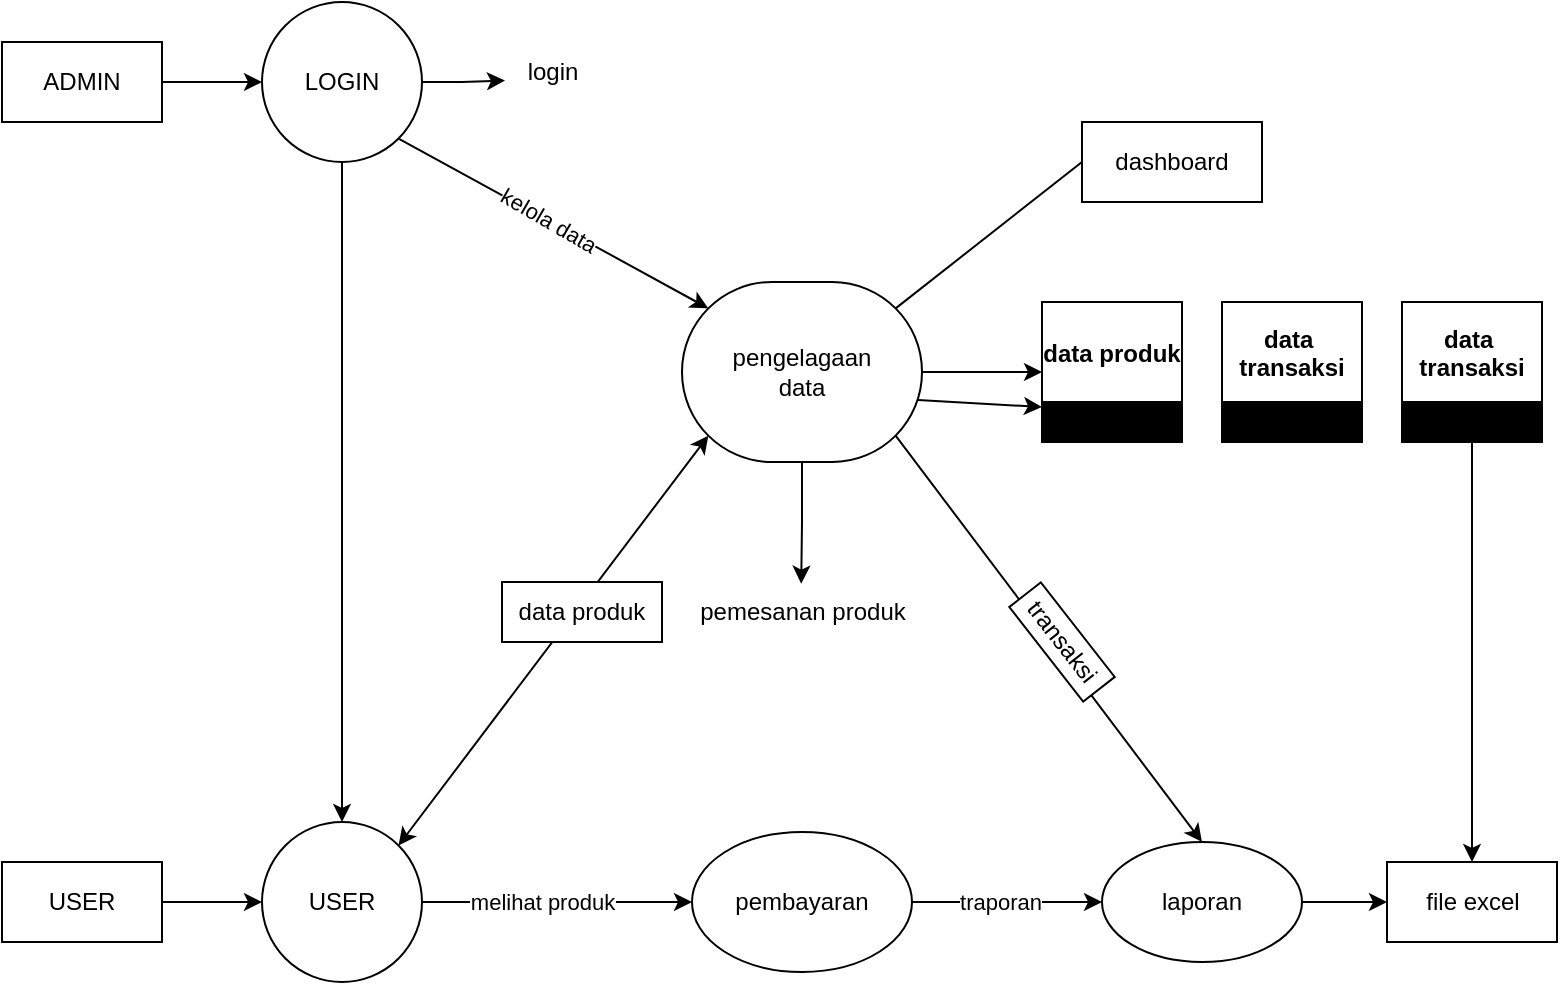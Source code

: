 <mxfile version="28.1.2">
  <diagram name="Page-1" id="w5c8ERlpFwUv5xIerBSc">
    <mxGraphModel dx="601" dy="421" grid="1" gridSize="10" guides="1" tooltips="1" connect="1" arrows="1" fold="1" page="1" pageScale="1" pageWidth="1100" pageHeight="850" math="0" shadow="0">
      <root>
        <mxCell id="0" />
        <mxCell id="1" parent="0" />
        <mxCell id="tIVWCYKLZqsYIikExzFE-32" style="edgeStyle=orthogonalEdgeStyle;rounded=0;orthogonalLoop=1;jettySize=auto;html=1;entryX=0;entryY=0.5;entryDx=0;entryDy=0;" parent="1" source="tIVWCYKLZqsYIikExzFE-28" target="tIVWCYKLZqsYIikExzFE-30" edge="1">
          <mxGeometry relative="1" as="geometry" />
        </mxCell>
        <mxCell id="tIVWCYKLZqsYIikExzFE-28" value="ADMIN" style="html=1;dashed=0;whiteSpace=wrap;" parent="1" vertex="1">
          <mxGeometry x="161" y="200" width="80" height="40" as="geometry" />
        </mxCell>
        <mxCell id="tIVWCYKLZqsYIikExzFE-34" style="edgeStyle=orthogonalEdgeStyle;rounded=0;orthogonalLoop=1;jettySize=auto;html=1;entryX=0;entryY=0.5;entryDx=0;entryDy=0;" parent="1" source="tIVWCYKLZqsYIikExzFE-29" target="tIVWCYKLZqsYIikExzFE-31" edge="1">
          <mxGeometry relative="1" as="geometry" />
        </mxCell>
        <mxCell id="tIVWCYKLZqsYIikExzFE-29" value="USER" style="html=1;dashed=0;whiteSpace=wrap;" parent="1" vertex="1">
          <mxGeometry x="161" y="610" width="80" height="40" as="geometry" />
        </mxCell>
        <mxCell id="tIVWCYKLZqsYIikExzFE-33" style="edgeStyle=orthogonalEdgeStyle;rounded=0;orthogonalLoop=1;jettySize=auto;html=1;entryX=0.5;entryY=0;entryDx=0;entryDy=0;" parent="1" source="tIVWCYKLZqsYIikExzFE-30" target="tIVWCYKLZqsYIikExzFE-31" edge="1">
          <mxGeometry relative="1" as="geometry" />
        </mxCell>
        <mxCell id="tIVWCYKLZqsYIikExzFE-30" value="LOGIN" style="shape=ellipse;html=1;dashed=0;whiteSpace=wrap;aspect=fixed;perimeter=ellipsePerimeter;" parent="1" vertex="1">
          <mxGeometry x="291" y="180" width="80" height="80" as="geometry" />
        </mxCell>
        <mxCell id="bFc0XCjP9rvw4XPcY3cU-13" style="edgeStyle=orthogonalEdgeStyle;rounded=0;orthogonalLoop=1;jettySize=auto;html=1;entryX=0;entryY=0.5;entryDx=0;entryDy=0;" parent="1" source="tIVWCYKLZqsYIikExzFE-31" target="bFc0XCjP9rvw4XPcY3cU-12" edge="1">
          <mxGeometry relative="1" as="geometry" />
        </mxCell>
        <mxCell id="bFc0XCjP9rvw4XPcY3cU-14" value="melihat produk" style="edgeLabel;html=1;align=center;verticalAlign=middle;resizable=0;points=[];" parent="bFc0XCjP9rvw4XPcY3cU-13" vertex="1" connectable="0">
          <mxGeometry x="-0.274" y="1" relative="1" as="geometry">
            <mxPoint x="11" y="1" as="offset" />
          </mxGeometry>
        </mxCell>
        <mxCell id="tIVWCYKLZqsYIikExzFE-31" value="USER" style="shape=ellipse;html=1;dashed=0;whiteSpace=wrap;aspect=fixed;perimeter=ellipsePerimeter;" parent="1" vertex="1">
          <mxGeometry x="291" y="590" width="80" height="80" as="geometry" />
        </mxCell>
        <mxCell id="tIVWCYKLZqsYIikExzFE-35" value="login" style="text;html=1;align=center;verticalAlign=middle;resizable=0;points=[];autosize=1;strokeColor=none;fillColor=none;" parent="1" vertex="1">
          <mxGeometry x="411" y="200" width="50" height="30" as="geometry" />
        </mxCell>
        <mxCell id="tIVWCYKLZqsYIikExzFE-36" style="edgeStyle=orthogonalEdgeStyle;rounded=0;orthogonalLoop=1;jettySize=auto;html=1;entryX=0.03;entryY=0.643;entryDx=0;entryDy=0;entryPerimeter=0;" parent="1" source="tIVWCYKLZqsYIikExzFE-30" target="tIVWCYKLZqsYIikExzFE-35" edge="1">
          <mxGeometry relative="1" as="geometry" />
        </mxCell>
        <mxCell id="tIVWCYKLZqsYIikExzFE-38" value="" style="endArrow=classic;html=1;rounded=0;exitX=1;exitY=1;exitDx=0;exitDy=0;entryX=0;entryY=0;entryDx=13.185;entryDy=13.185;entryPerimeter=0;" parent="1" source="tIVWCYKLZqsYIikExzFE-30" target="tIVWCYKLZqsYIikExzFE-40" edge="1">
          <mxGeometry width="50" height="50" relative="1" as="geometry">
            <mxPoint x="381" y="310" as="sourcePoint" />
            <mxPoint x="431" y="260" as="targetPoint" />
          </mxGeometry>
        </mxCell>
        <mxCell id="tIVWCYKLZqsYIikExzFE-42" value="kelola data" style="edgeLabel;html=1;align=center;verticalAlign=middle;resizable=0;points=[];rotation=30;" parent="tIVWCYKLZqsYIikExzFE-38" vertex="1" connectable="0">
          <mxGeometry x="0.601" y="-3" relative="1" as="geometry">
            <mxPoint x="-48" y="-30" as="offset" />
          </mxGeometry>
        </mxCell>
        <mxCell id="bFc0XCjP9rvw4XPcY3cU-9" style="edgeStyle=orthogonalEdgeStyle;rounded=0;orthogonalLoop=1;jettySize=auto;html=1;entryX=0;entryY=0.5;entryDx=0;entryDy=0;" parent="1" source="tIVWCYKLZqsYIikExzFE-40" target="bFc0XCjP9rvw4XPcY3cU-5" edge="1">
          <mxGeometry relative="1" as="geometry" />
        </mxCell>
        <mxCell id="bFc0XCjP9rvw4XPcY3cU-21" style="edgeStyle=orthogonalEdgeStyle;rounded=0;orthogonalLoop=1;jettySize=auto;html=1;entryX=0.497;entryY=0.028;entryDx=0;entryDy=0;entryPerimeter=0;" parent="1" source="tIVWCYKLZqsYIikExzFE-40" target="bFc0XCjP9rvw4XPcY3cU-22" edge="1">
          <mxGeometry relative="1" as="geometry">
            <mxPoint x="561" y="480" as="targetPoint" />
          </mxGeometry>
        </mxCell>
        <mxCell id="tIVWCYKLZqsYIikExzFE-40" value="pengelagaan&lt;div&gt;data&lt;/div&gt;" style="html=1;dashed=0;whiteSpace=wrap;shape=mxgraph.dfd.start" parent="1" vertex="1">
          <mxGeometry x="501" y="320" width="120" height="90" as="geometry" />
        </mxCell>
        <mxCell id="bFc0XCjP9rvw4XPcY3cU-1" value="" style="endArrow=classic;startArrow=classic;html=1;rounded=0;exitX=1;exitY=0;exitDx=0;exitDy=0;entryX=0;entryY=0;entryDx=13.185;entryDy=76.815;entryPerimeter=0;" parent="1" source="tIVWCYKLZqsYIikExzFE-31" target="tIVWCYKLZqsYIikExzFE-40" edge="1">
          <mxGeometry width="50" height="50" relative="1" as="geometry">
            <mxPoint x="431" y="550" as="sourcePoint" />
            <mxPoint x="481" y="500" as="targetPoint" />
          </mxGeometry>
        </mxCell>
        <mxCell id="bFc0XCjP9rvw4XPcY3cU-2" value="data produk" style="rounded=0;whiteSpace=wrap;html=1;" parent="1" vertex="1">
          <mxGeometry x="411" y="470" width="80" height="30" as="geometry" />
        </mxCell>
        <mxCell id="bFc0XCjP9rvw4XPcY3cU-3" value="dashboard" style="rounded=0;whiteSpace=wrap;html=1;" parent="1" vertex="1">
          <mxGeometry x="701" y="240" width="90" height="40" as="geometry" />
        </mxCell>
        <mxCell id="bFc0XCjP9rvw4XPcY3cU-4" value="" style="endArrow=none;html=1;rounded=0;entryX=0;entryY=0.5;entryDx=0;entryDy=0;exitX=0;exitY=0;exitDx=106.815;exitDy=13.185;exitPerimeter=0;" parent="1" source="tIVWCYKLZqsYIikExzFE-40" target="bFc0XCjP9rvw4XPcY3cU-3" edge="1">
          <mxGeometry width="50" height="50" relative="1" as="geometry">
            <mxPoint x="571" y="275" as="sourcePoint" />
            <mxPoint x="621" y="115" as="targetPoint" />
          </mxGeometry>
        </mxCell>
        <mxCell id="bFc0XCjP9rvw4XPcY3cU-5" value="data produk" style="swimlane;childLayout=stackLayout;horizontal=1;startSize=50;horizontalStack=0;resizeParent=1;resizeParentMax=0;resizeLast=0;collapsible=0;marginBottom=0;swimlaneFillColor=#000000;rotation=0;verticalAlign=middle;" parent="1" vertex="1">
          <mxGeometry x="681" y="330" width="70" height="70" as="geometry" />
        </mxCell>
        <mxCell id="bFc0XCjP9rvw4XPcY3cU-6" value="data &#xa;transaksi" style="swimlane;childLayout=stackLayout;horizontal=1;startSize=50;horizontalStack=0;resizeParent=1;resizeParentMax=0;resizeLast=0;collapsible=0;marginBottom=0;swimlaneFillColor=#000000;rotation=0;verticalAlign=middle;" parent="1" vertex="1">
          <mxGeometry x="771" y="330" width="70" height="70" as="geometry" />
        </mxCell>
        <mxCell id="bFc0XCjP9rvw4XPcY3cU-19" style="edgeStyle=orthogonalEdgeStyle;rounded=0;orthogonalLoop=1;jettySize=auto;html=1;entryX=0.5;entryY=0;entryDx=0;entryDy=0;" parent="1" source="bFc0XCjP9rvw4XPcY3cU-7" target="bFc0XCjP9rvw4XPcY3cU-17" edge="1">
          <mxGeometry relative="1" as="geometry" />
        </mxCell>
        <mxCell id="bFc0XCjP9rvw4XPcY3cU-7" value="data &#xa;transaksi" style="swimlane;childLayout=stackLayout;horizontal=1;startSize=50;horizontalStack=0;resizeParent=1;resizeParentMax=0;resizeLast=0;collapsible=0;marginBottom=0;swimlaneFillColor=#000000;rotation=0;verticalAlign=middle;" parent="1" vertex="1">
          <mxGeometry x="861" y="330" width="70" height="70" as="geometry" />
        </mxCell>
        <mxCell id="bFc0XCjP9rvw4XPcY3cU-11" value="" style="endArrow=classic;html=1;rounded=0;entryX=0;entryY=0.75;entryDx=0;entryDy=0;exitX=0.983;exitY=0.656;exitDx=0;exitDy=0;exitPerimeter=0;" parent="1" source="tIVWCYKLZqsYIikExzFE-40" target="bFc0XCjP9rvw4XPcY3cU-5" edge="1">
          <mxGeometry width="50" height="50" relative="1" as="geometry">
            <mxPoint x="601" y="450" as="sourcePoint" />
            <mxPoint x="651" y="400" as="targetPoint" />
          </mxGeometry>
        </mxCell>
        <mxCell id="bFc0XCjP9rvw4XPcY3cU-16" style="edgeStyle=orthogonalEdgeStyle;rounded=0;orthogonalLoop=1;jettySize=auto;html=1;entryX=0;entryY=0.5;entryDx=0;entryDy=0;" parent="1" source="bFc0XCjP9rvw4XPcY3cU-12" target="bFc0XCjP9rvw4XPcY3cU-15" edge="1">
          <mxGeometry relative="1" as="geometry" />
        </mxCell>
        <mxCell id="bFc0XCjP9rvw4XPcY3cU-26" value="traporan" style="edgeLabel;html=1;align=center;verticalAlign=middle;resizable=0;points=[];" parent="bFc0XCjP9rvw4XPcY3cU-16" vertex="1" connectable="0">
          <mxGeometry x="-0.081" y="-3" relative="1" as="geometry">
            <mxPoint y="-3" as="offset" />
          </mxGeometry>
        </mxCell>
        <mxCell id="bFc0XCjP9rvw4XPcY3cU-12" value="pembayaran" style="ellipse;whiteSpace=wrap;html=1;" parent="1" vertex="1">
          <mxGeometry x="506" y="595" width="110" height="70" as="geometry" />
        </mxCell>
        <mxCell id="bFc0XCjP9rvw4XPcY3cU-18" style="edgeStyle=orthogonalEdgeStyle;rounded=0;orthogonalLoop=1;jettySize=auto;html=1;" parent="1" source="bFc0XCjP9rvw4XPcY3cU-15" target="bFc0XCjP9rvw4XPcY3cU-17" edge="1">
          <mxGeometry relative="1" as="geometry" />
        </mxCell>
        <mxCell id="bFc0XCjP9rvw4XPcY3cU-15" value="laporan" style="ellipse;whiteSpace=wrap;html=1;" parent="1" vertex="1">
          <mxGeometry x="711" y="600" width="100" height="60" as="geometry" />
        </mxCell>
        <mxCell id="bFc0XCjP9rvw4XPcY3cU-17" value="file excel" style="rounded=0;whiteSpace=wrap;html=1;" parent="1" vertex="1">
          <mxGeometry x="853.5" y="610" width="85" height="40" as="geometry" />
        </mxCell>
        <mxCell id="bFc0XCjP9rvw4XPcY3cU-22" value="pemesanan produk" style="text;html=1;align=center;verticalAlign=middle;resizable=0;points=[];autosize=1;strokeColor=none;fillColor=none;" parent="1" vertex="1">
          <mxGeometry x="496" y="470" width="130" height="30" as="geometry" />
        </mxCell>
        <mxCell id="bFc0XCjP9rvw4XPcY3cU-23" value="" style="endArrow=classic;html=1;rounded=0;exitX=0;exitY=0;exitDx=106.815;exitDy=76.815;exitPerimeter=0;entryX=0.5;entryY=0;entryDx=0;entryDy=0;" parent="1" source="tIVWCYKLZqsYIikExzFE-40" target="bFc0XCjP9rvw4XPcY3cU-15" edge="1">
          <mxGeometry width="50" height="50" relative="1" as="geometry">
            <mxPoint x="631" y="490" as="sourcePoint" />
            <mxPoint x="681" y="440" as="targetPoint" />
          </mxGeometry>
        </mxCell>
        <mxCell id="bFc0XCjP9rvw4XPcY3cU-27" value="transaksi" style="rounded=0;whiteSpace=wrap;html=1;rotation=52;" parent="1" vertex="1">
          <mxGeometry x="661" y="490" width="60" height="20" as="geometry" />
        </mxCell>
      </root>
    </mxGraphModel>
  </diagram>
</mxfile>
